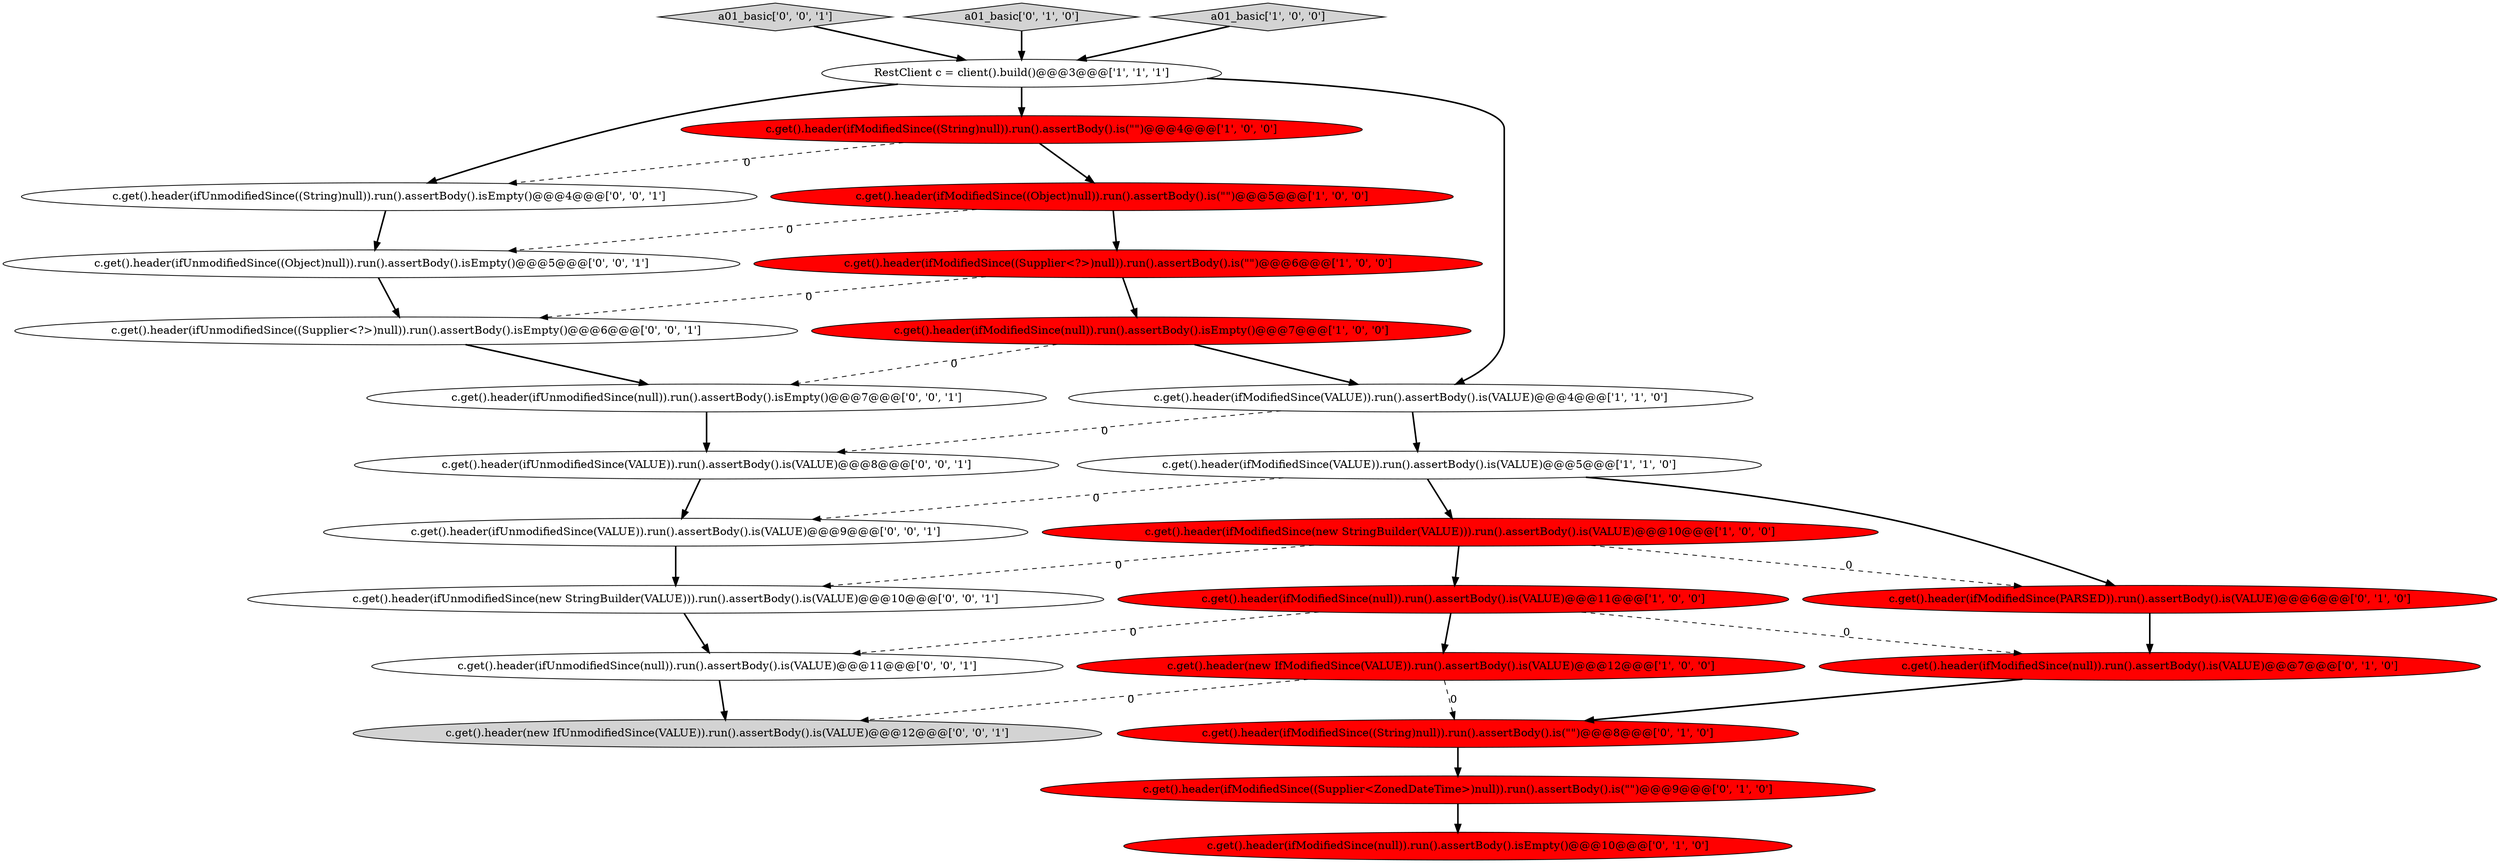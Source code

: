 digraph {
11 [style = filled, label = "c.get().header(ifModifiedSince(PARSED)).run().assertBody().is(VALUE)@@@6@@@['0', '1', '0']", fillcolor = red, shape = ellipse image = "AAA1AAABBB2BBB"];
2 [style = filled, label = "c.get().header(ifModifiedSince((String)null)).run().assertBody().is(\"\")@@@4@@@['1', '0', '0']", fillcolor = red, shape = ellipse image = "AAA1AAABBB1BBB"];
12 [style = filled, label = "c.get().header(ifModifiedSince(null)).run().assertBody().isEmpty()@@@10@@@['0', '1', '0']", fillcolor = red, shape = ellipse image = "AAA1AAABBB2BBB"];
25 [style = filled, label = "a01_basic['0', '0', '1']", fillcolor = lightgray, shape = diamond image = "AAA0AAABBB3BBB"];
4 [style = filled, label = "c.get().header(ifModifiedSince((Object)null)).run().assertBody().is(\"\")@@@5@@@['1', '0', '0']", fillcolor = red, shape = ellipse image = "AAA1AAABBB1BBB"];
24 [style = filled, label = "c.get().header(ifUnmodifiedSince(new StringBuilder(VALUE))).run().assertBody().is(VALUE)@@@10@@@['0', '0', '1']", fillcolor = white, shape = ellipse image = "AAA0AAABBB3BBB"];
3 [style = filled, label = "c.get().header(ifModifiedSince(new StringBuilder(VALUE))).run().assertBody().is(VALUE)@@@10@@@['1', '0', '0']", fillcolor = red, shape = ellipse image = "AAA1AAABBB1BBB"];
14 [style = filled, label = "c.get().header(ifModifiedSince((Supplier<ZonedDateTime>)null)).run().assertBody().is(\"\")@@@9@@@['0', '1', '0']", fillcolor = red, shape = ellipse image = "AAA1AAABBB2BBB"];
13 [style = filled, label = "a01_basic['0', '1', '0']", fillcolor = lightgray, shape = diamond image = "AAA0AAABBB2BBB"];
23 [style = filled, label = "c.get().header(ifUnmodifiedSince(VALUE)).run().assertBody().is(VALUE)@@@8@@@['0', '0', '1']", fillcolor = white, shape = ellipse image = "AAA0AAABBB3BBB"];
26 [style = filled, label = "c.get().header(ifUnmodifiedSince(VALUE)).run().assertBody().is(VALUE)@@@9@@@['0', '0', '1']", fillcolor = white, shape = ellipse image = "AAA0AAABBB3BBB"];
15 [style = filled, label = "c.get().header(ifModifiedSince((String)null)).run().assertBody().is(\"\")@@@8@@@['0', '1', '0']", fillcolor = red, shape = ellipse image = "AAA1AAABBB2BBB"];
16 [style = filled, label = "c.get().header(ifModifiedSince(null)).run().assertBody().is(VALUE)@@@7@@@['0', '1', '0']", fillcolor = red, shape = ellipse image = "AAA1AAABBB2BBB"];
1 [style = filled, label = "RestClient c = client().build()@@@3@@@['1', '1', '1']", fillcolor = white, shape = ellipse image = "AAA0AAABBB1BBB"];
21 [style = filled, label = "c.get().header(ifUnmodifiedSince((Object)null)).run().assertBody().isEmpty()@@@5@@@['0', '0', '1']", fillcolor = white, shape = ellipse image = "AAA0AAABBB3BBB"];
17 [style = filled, label = "c.get().header(ifUnmodifiedSince((String)null)).run().assertBody().isEmpty()@@@4@@@['0', '0', '1']", fillcolor = white, shape = ellipse image = "AAA0AAABBB3BBB"];
20 [style = filled, label = "c.get().header(ifUnmodifiedSince((Supplier<?>)null)).run().assertBody().isEmpty()@@@6@@@['0', '0', '1']", fillcolor = white, shape = ellipse image = "AAA0AAABBB3BBB"];
5 [style = filled, label = "a01_basic['1', '0', '0']", fillcolor = lightgray, shape = diamond image = "AAA0AAABBB1BBB"];
0 [style = filled, label = "c.get().header(ifModifiedSince(VALUE)).run().assertBody().is(VALUE)@@@5@@@['1', '1', '0']", fillcolor = white, shape = ellipse image = "AAA0AAABBB1BBB"];
8 [style = filled, label = "c.get().header(ifModifiedSince((Supplier<?>)null)).run().assertBody().is(\"\")@@@6@@@['1', '0', '0']", fillcolor = red, shape = ellipse image = "AAA1AAABBB1BBB"];
9 [style = filled, label = "c.get().header(ifModifiedSince(VALUE)).run().assertBody().is(VALUE)@@@4@@@['1', '1', '0']", fillcolor = white, shape = ellipse image = "AAA0AAABBB1BBB"];
22 [style = filled, label = "c.get().header(ifUnmodifiedSince(null)).run().assertBody().is(VALUE)@@@11@@@['0', '0', '1']", fillcolor = white, shape = ellipse image = "AAA0AAABBB3BBB"];
6 [style = filled, label = "c.get().header(ifModifiedSince(null)).run().assertBody().is(VALUE)@@@11@@@['1', '0', '0']", fillcolor = red, shape = ellipse image = "AAA1AAABBB1BBB"];
7 [style = filled, label = "c.get().header(new IfModifiedSince(VALUE)).run().assertBody().is(VALUE)@@@12@@@['1', '0', '0']", fillcolor = red, shape = ellipse image = "AAA1AAABBB1BBB"];
10 [style = filled, label = "c.get().header(ifModifiedSince(null)).run().assertBody().isEmpty()@@@7@@@['1', '0', '0']", fillcolor = red, shape = ellipse image = "AAA1AAABBB1BBB"];
18 [style = filled, label = "c.get().header(new IfUnmodifiedSince(VALUE)).run().assertBody().is(VALUE)@@@12@@@['0', '0', '1']", fillcolor = lightgray, shape = ellipse image = "AAA0AAABBB3BBB"];
19 [style = filled, label = "c.get().header(ifUnmodifiedSince(null)).run().assertBody().isEmpty()@@@7@@@['0', '0', '1']", fillcolor = white, shape = ellipse image = "AAA0AAABBB3BBB"];
0->3 [style = bold, label=""];
11->16 [style = bold, label=""];
16->15 [style = bold, label=""];
8->10 [style = bold, label=""];
25->1 [style = bold, label=""];
9->0 [style = bold, label=""];
7->18 [style = dashed, label="0"];
15->14 [style = bold, label=""];
10->19 [style = dashed, label="0"];
3->24 [style = dashed, label="0"];
8->20 [style = dashed, label="0"];
23->26 [style = bold, label=""];
0->11 [style = bold, label=""];
3->6 [style = bold, label=""];
0->26 [style = dashed, label="0"];
26->24 [style = bold, label=""];
24->22 [style = bold, label=""];
2->4 [style = bold, label=""];
2->17 [style = dashed, label="0"];
4->21 [style = dashed, label="0"];
9->23 [style = dashed, label="0"];
6->22 [style = dashed, label="0"];
13->1 [style = bold, label=""];
1->9 [style = bold, label=""];
1->17 [style = bold, label=""];
5->1 [style = bold, label=""];
22->18 [style = bold, label=""];
6->16 [style = dashed, label="0"];
21->20 [style = bold, label=""];
19->23 [style = bold, label=""];
14->12 [style = bold, label=""];
7->15 [style = dashed, label="0"];
4->8 [style = bold, label=""];
10->9 [style = bold, label=""];
1->2 [style = bold, label=""];
6->7 [style = bold, label=""];
20->19 [style = bold, label=""];
17->21 [style = bold, label=""];
3->11 [style = dashed, label="0"];
}
